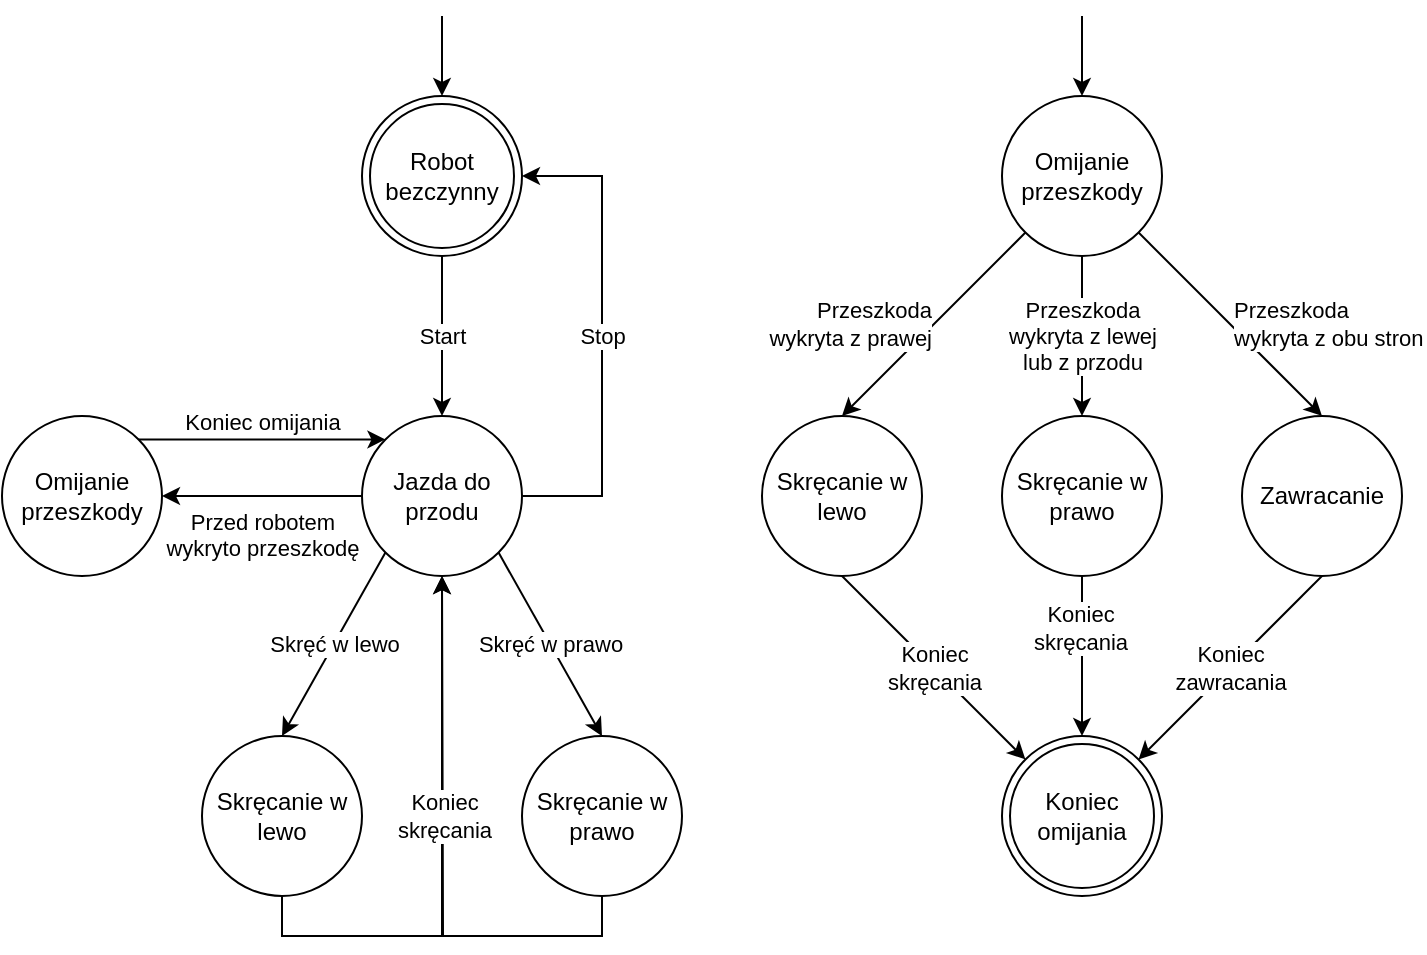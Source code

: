 <mxfile version="14.6.13" type="device"><diagram id="7mBqXxD27YeR_l6vG6BY" name="Page-1"><mxGraphModel dx="1350" dy="804" grid="1" gridSize="10" guides="1" tooltips="1" connect="1" arrows="1" fold="1" page="1" pageScale="1" pageWidth="827" pageHeight="1169" math="0" shadow="0"><root><mxCell id="0"/><mxCell id="1" parent="0"/><mxCell id="fIapHopQIdXzXWLDVH0E-19" value="Koniec omijania" style="edgeStyle=none;rounded=0;orthogonalLoop=1;jettySize=auto;html=1;exitX=1;exitY=0;exitDx=0;exitDy=0;entryX=0;entryY=0;entryDx=0;entryDy=0;labelPosition=center;verticalLabelPosition=top;align=center;verticalAlign=bottom;" parent="1" source="fIapHopQIdXzXWLDVH0E-1" target="fIapHopQIdXzXWLDVH0E-2" edge="1"><mxGeometry relative="1" as="geometry"/></mxCell><mxCell id="fIapHopQIdXzXWLDVH0E-1" value="Omijanie przeszkody" style="ellipse;whiteSpace=wrap;html=1;aspect=fixed;" parent="1" vertex="1"><mxGeometry x="20" y="240" width="80" height="80" as="geometry"/></mxCell><mxCell id="fIapHopQIdXzXWLDVH0E-11" value="&lt;div&gt;Przed robotem&lt;/div&gt;&lt;div&gt;wykryto przeszkodę&lt;/div&gt;" style="edgeStyle=orthogonalEdgeStyle;rounded=0;orthogonalLoop=1;jettySize=auto;html=1;exitX=0;exitY=0.5;exitDx=0;exitDy=0;entryX=1;entryY=0.5;entryDx=0;entryDy=0;labelPosition=center;verticalLabelPosition=bottom;align=center;verticalAlign=top;" parent="1" source="fIapHopQIdXzXWLDVH0E-2" target="fIapHopQIdXzXWLDVH0E-1" edge="1"><mxGeometry relative="1" as="geometry"/></mxCell><mxCell id="fIapHopQIdXzXWLDVH0E-14" value="Skręć w lewo" style="rounded=0;orthogonalLoop=1;jettySize=auto;html=1;exitX=0;exitY=1;exitDx=0;exitDy=0;entryX=0.5;entryY=0;entryDx=0;entryDy=0;" parent="1" source="fIapHopQIdXzXWLDVH0E-2" target="fIapHopQIdXzXWLDVH0E-9" edge="1"><mxGeometry relative="1" as="geometry"/></mxCell><mxCell id="fIapHopQIdXzXWLDVH0E-15" value="Skręć w prawo" style="rounded=0;orthogonalLoop=1;jettySize=auto;html=1;exitX=1;exitY=1;exitDx=0;exitDy=0;entryX=0.5;entryY=0;entryDx=0;entryDy=0;" parent="1" source="fIapHopQIdXzXWLDVH0E-2" target="fIapHopQIdXzXWLDVH0E-10" edge="1"><mxGeometry relative="1" as="geometry"/></mxCell><mxCell id="fIapHopQIdXzXWLDVH0E-18" value="Stop" style="edgeStyle=orthogonalEdgeStyle;rounded=0;orthogonalLoop=1;jettySize=auto;html=1;exitX=1;exitY=0.5;exitDx=0;exitDy=0;entryX=1;entryY=0.5;entryDx=0;entryDy=0;labelPosition=center;verticalLabelPosition=middle;align=center;verticalAlign=middle;" parent="1" source="fIapHopQIdXzXWLDVH0E-2" target="fIapHopQIdXzXWLDVH0E-3" edge="1"><mxGeometry relative="1" as="geometry"><Array as="points"><mxPoint x="320" y="280"/><mxPoint x="320" y="120"/></Array></mxGeometry></mxCell><mxCell id="fIapHopQIdXzXWLDVH0E-2" value="Jazda do przodu" style="ellipse;whiteSpace=wrap;html=1;aspect=fixed;" parent="1" vertex="1"><mxGeometry x="200" y="240" width="80" height="80" as="geometry"/></mxCell><mxCell id="fIapHopQIdXzXWLDVH0E-4" value="Start" style="edgeStyle=orthogonalEdgeStyle;rounded=0;orthogonalLoop=1;jettySize=auto;html=1;exitX=0.5;exitY=1;exitDx=0;exitDy=0;entryX=0.5;entryY=0;entryDx=0;entryDy=0;labelPosition=center;verticalLabelPosition=middle;align=center;verticalAlign=middle;" parent="1" source="fIapHopQIdXzXWLDVH0E-3" target="fIapHopQIdXzXWLDVH0E-2" edge="1"><mxGeometry relative="1" as="geometry"/></mxCell><mxCell id="fIapHopQIdXzXWLDVH0E-3" value="Robot bezczynny" style="ellipse;shape=doubleEllipse;whiteSpace=wrap;html=1;aspect=fixed;strokeColor=#000000;" parent="1" vertex="1"><mxGeometry x="200" y="80" width="80" height="80" as="geometry"/></mxCell><mxCell id="fIapHopQIdXzXWLDVH0E-16" style="edgeStyle=orthogonalEdgeStyle;rounded=0;orthogonalLoop=1;jettySize=auto;html=1;exitX=0.5;exitY=1;exitDx=0;exitDy=0;entryX=0.5;entryY=1;entryDx=0;entryDy=0;" parent="1" source="fIapHopQIdXzXWLDVH0E-9" target="fIapHopQIdXzXWLDVH0E-2" edge="1"><mxGeometry relative="1" as="geometry"/></mxCell><mxCell id="fIapHopQIdXzXWLDVH0E-9" value="Skręcanie w lewo" style="ellipse;whiteSpace=wrap;html=1;aspect=fixed;strokeColor=#000000;" parent="1" vertex="1"><mxGeometry x="120" y="400" width="80" height="80" as="geometry"/></mxCell><mxCell id="fIapHopQIdXzXWLDVH0E-17" style="edgeStyle=orthogonalEdgeStyle;rounded=0;orthogonalLoop=1;jettySize=auto;html=1;exitX=0.5;exitY=1;exitDx=0;exitDy=0;" parent="1" source="fIapHopQIdXzXWLDVH0E-10" edge="1"><mxGeometry relative="1" as="geometry"><mxPoint x="240" y="320" as="targetPoint"/></mxGeometry></mxCell><mxCell id="fIapHopQIdXzXWLDVH0E-20" value="&lt;div&gt;Koniec&lt;/div&gt;&lt;div&gt;skręcania&lt;/div&gt;" style="edgeLabel;html=1;align=center;verticalAlign=middle;resizable=0;points=[];" parent="fIapHopQIdXzXWLDVH0E-17" vertex="1" connectable="0"><mxGeometry x="0.129" y="-3" relative="1" as="geometry"><mxPoint x="-3" y="-2" as="offset"/></mxGeometry></mxCell><mxCell id="fIapHopQIdXzXWLDVH0E-10" value="Skręcanie w prawo" style="ellipse;whiteSpace=wrap;html=1;aspect=fixed;strokeColor=#000000;" parent="1" vertex="1"><mxGeometry x="280" y="400" width="80" height="80" as="geometry"/></mxCell><mxCell id="fIapHopQIdXzXWLDVH0E-22" style="edgeStyle=none;rounded=0;orthogonalLoop=1;jettySize=auto;html=1;entryX=0.5;entryY=0;entryDx=0;entryDy=0;" parent="1" target="fIapHopQIdXzXWLDVH0E-3" edge="1"><mxGeometry relative="1" as="geometry"><mxPoint x="240" y="40" as="sourcePoint"/></mxGeometry></mxCell><mxCell id="fIapHopQIdXzXWLDVH0E-29" value="&lt;div&gt;Przeszkoda&lt;/div&gt;&lt;div&gt;wykryta z prawej&lt;br&gt;&lt;/div&gt;" style="edgeStyle=none;rounded=0;orthogonalLoop=1;jettySize=auto;html=1;exitX=0;exitY=1;exitDx=0;exitDy=0;entryX=0.5;entryY=0;entryDx=0;entryDy=0;labelPosition=left;verticalLabelPosition=middle;align=right;verticalAlign=middle;" parent="1" source="fIapHopQIdXzXWLDVH0E-23" target="fIapHopQIdXzXWLDVH0E-26" edge="1"><mxGeometry relative="1" as="geometry"/></mxCell><mxCell id="fIapHopQIdXzXWLDVH0E-36" value="&lt;div&gt;Przeszkoda&lt;/div&gt;&lt;div&gt;wykryta z obu stron&lt;br&gt;&lt;/div&gt;" style="edgeStyle=none;rounded=0;orthogonalLoop=1;jettySize=auto;html=1;exitX=1;exitY=1;exitDx=0;exitDy=0;entryX=0.5;entryY=0;entryDx=0;entryDy=0;labelPosition=right;verticalLabelPosition=middle;align=left;verticalAlign=middle;" parent="1" source="fIapHopQIdXzXWLDVH0E-23" target="fIapHopQIdXzXWLDVH0E-27" edge="1"><mxGeometry relative="1" as="geometry"/></mxCell><mxCell id="vKKDRmh-7KGaCB_0w38i-1" value="&lt;div&gt;Przeszkoda&lt;/div&gt;&lt;div&gt;wykryta z lewej&lt;br&gt;&lt;/div&gt;&lt;div&gt;lub z przodu&lt;br&gt;&lt;/div&gt;" style="rounded=0;orthogonalLoop=1;jettySize=auto;html=1;exitX=0.5;exitY=1;exitDx=0;exitDy=0;entryX=0.5;entryY=0;entryDx=0;entryDy=0;labelPosition=center;verticalLabelPosition=middle;align=center;verticalAlign=middle;" parent="1" source="fIapHopQIdXzXWLDVH0E-23" target="fIapHopQIdXzXWLDVH0E-25" edge="1"><mxGeometry relative="1" as="geometry"><mxPoint as="offset"/></mxGeometry></mxCell><mxCell id="fIapHopQIdXzXWLDVH0E-23" value="Omijanie przeszkody" style="ellipse;whiteSpace=wrap;html=1;aspect=fixed;strokeColor=#000000;" parent="1" vertex="1"><mxGeometry x="520" y="80" width="80" height="80" as="geometry"/></mxCell><mxCell id="fIapHopQIdXzXWLDVH0E-24" style="edgeStyle=none;rounded=0;orthogonalLoop=1;jettySize=auto;html=1;entryX=0.5;entryY=0;entryDx=0;entryDy=0;" parent="1" target="fIapHopQIdXzXWLDVH0E-23" edge="1"><mxGeometry relative="1" as="geometry"><mxPoint x="560" y="40" as="sourcePoint"/></mxGeometry></mxCell><mxCell id="fIapHopQIdXzXWLDVH0E-33" style="edgeStyle=none;rounded=0;orthogonalLoop=1;jettySize=auto;html=1;exitX=0.5;exitY=1;exitDx=0;exitDy=0;" parent="1" source="fIapHopQIdXzXWLDVH0E-25" target="fIapHopQIdXzXWLDVH0E-28" edge="1"><mxGeometry relative="1" as="geometry"/></mxCell><mxCell id="fIapHopQIdXzXWLDVH0E-37" value="&lt;div&gt;Koniec&lt;/div&gt;&lt;div&gt;skręcania&lt;/div&gt;" style="edgeLabel;html=1;align=center;verticalAlign=middle;resizable=0;points=[];" parent="fIapHopQIdXzXWLDVH0E-33" vertex="1" connectable="0"><mxGeometry x="-0.35" y="-1" relative="1" as="geometry"><mxPoint as="offset"/></mxGeometry></mxCell><mxCell id="fIapHopQIdXzXWLDVH0E-25" value="Skręcanie w prawo" style="ellipse;whiteSpace=wrap;html=1;aspect=fixed;strokeColor=#000000;" parent="1" vertex="1"><mxGeometry x="520" y="240" width="80" height="80" as="geometry"/></mxCell><mxCell id="fIapHopQIdXzXWLDVH0E-32" value="&lt;div&gt;Koniec&lt;/div&gt;&lt;div&gt;skręcania&lt;/div&gt;" style="edgeStyle=none;rounded=0;orthogonalLoop=1;jettySize=auto;html=1;exitX=0.5;exitY=1;exitDx=0;exitDy=0;entryX=0;entryY=0;entryDx=0;entryDy=0;" parent="1" source="fIapHopQIdXzXWLDVH0E-26" target="fIapHopQIdXzXWLDVH0E-28" edge="1"><mxGeometry relative="1" as="geometry"/></mxCell><mxCell id="fIapHopQIdXzXWLDVH0E-26" value="Skręcanie w lewo" style="ellipse;whiteSpace=wrap;html=1;aspect=fixed;strokeColor=#000000;" parent="1" vertex="1"><mxGeometry x="400" y="240" width="80" height="80" as="geometry"/></mxCell><mxCell id="fIapHopQIdXzXWLDVH0E-34" value="&lt;div&gt;Koniec&lt;/div&gt;&lt;div&gt;zawracania&lt;/div&gt;" style="edgeStyle=none;rounded=0;orthogonalLoop=1;jettySize=auto;html=1;exitX=0.5;exitY=1;exitDx=0;exitDy=0;entryX=1;entryY=0;entryDx=0;entryDy=0;" parent="1" source="fIapHopQIdXzXWLDVH0E-27" target="fIapHopQIdXzXWLDVH0E-28" edge="1"><mxGeometry relative="1" as="geometry"/></mxCell><mxCell id="fIapHopQIdXzXWLDVH0E-27" value="Zawracanie" style="ellipse;whiteSpace=wrap;html=1;aspect=fixed;strokeColor=#000000;" parent="1" vertex="1"><mxGeometry x="640" y="240" width="80" height="80" as="geometry"/></mxCell><mxCell id="fIapHopQIdXzXWLDVH0E-28" value="Koniec omijania" style="ellipse;shape=doubleEllipse;whiteSpace=wrap;html=1;aspect=fixed;strokeColor=#000000;" parent="1" vertex="1"><mxGeometry x="520" y="400" width="80" height="80" as="geometry"/></mxCell></root></mxGraphModel></diagram></mxfile>